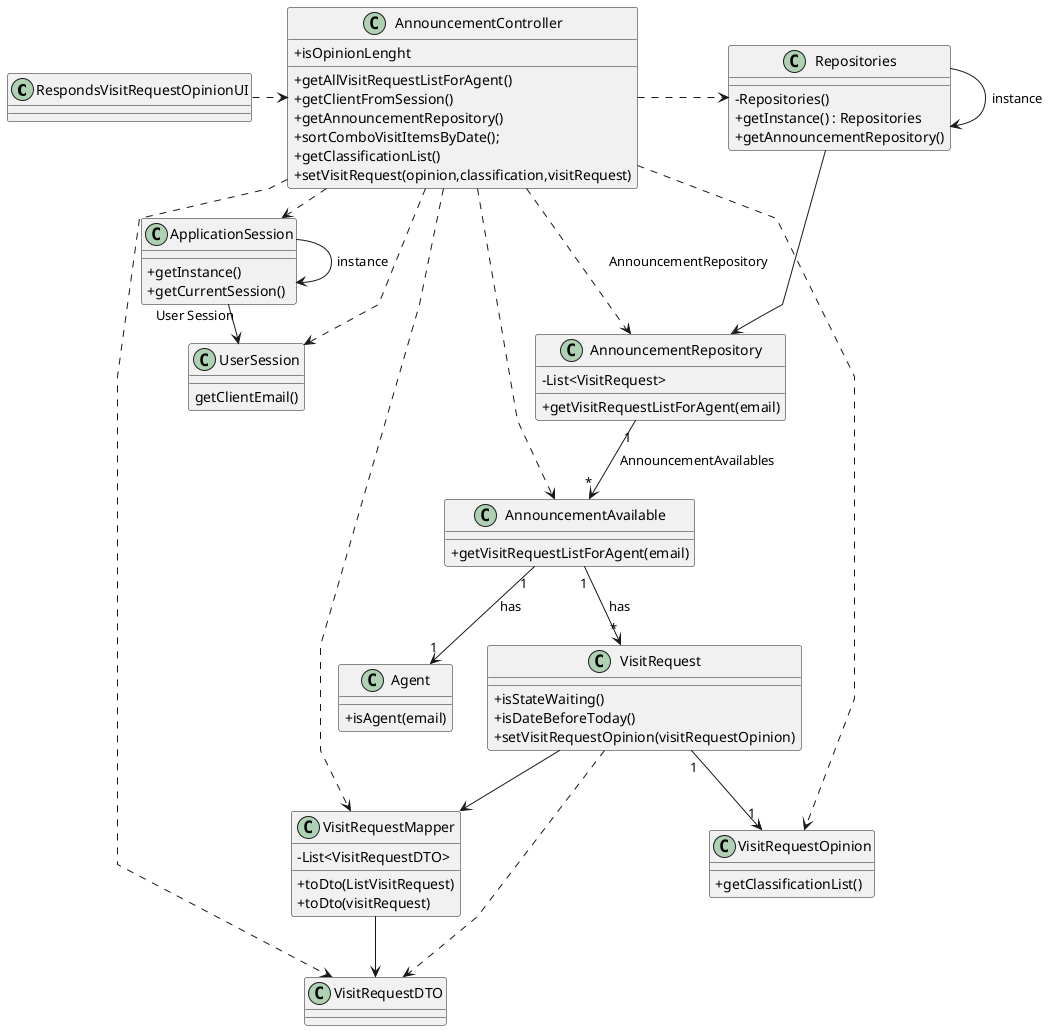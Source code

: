 @startuml
'skinparam monochrome true
skinparam packageStyle rectangle
skinparam shadowing false
skinparam linetype polyline
'skinparam linetype orto

skinparam classAttributeIconSize 0

'left to right direction

class "RespondsVisitRequestOpinionUI" as UI{

}

class "Repositories" as repo {
    - Repositories()
    + getInstance() : Repositories
    + getAnnouncementRepository()
}


class "RespondsVisitRequestOpinionUI" as UI{}

class "AnnouncementController" as controller{
+getAllVisitRequestListForAgent()
+getClientFromSession()
+getAnnouncementRepository()
+sortComboVisitItemsByDate();
+getClassificationList()
+setVisitRequest(opinion,classification,visitRequest)
+isOpinionLenght
}

class "ApplicationSession" as appSession{
+getInstance()
+getCurrentSession()
}

class "UserSession" as session{
getClientEmail()
}



class "AnnouncementRepository" as AnnouncementRepo{
-List<VisitRequest>
+getVisitRequestListForAgent(email)
}

class "AnnouncementAvailable" as Announcement{
+getVisitRequestListForAgent(email)
}

class "Agent" as agent{
+isAgent(email)
}

class "VisitRequest" as visit{
+isStateWaiting()
+isDateBeforeToday()
+setVisitRequestOpinion(visitRequestOpinion)
}

class "VisitRequestMapper" as mapper{
-List<VisitRequestDTO>
+toDto(ListVisitRequest)
+toDto(visitRequest)
}



class "VisitRequestDTO" as DTO{}

class "VisitRequestOpinion" as opinion{
+getClassificationList()
}


UI.>controller
controller.>repo
controller.>appSession
appSession-->appSession:instance
appSession->session:User Session
controller..>session
controller..>AnnouncementRepo: AnnouncementRepository
repo-->AnnouncementRepo
repo->repo:instance
AnnouncementRepo"1"-->"*" Announcement : AnnouncementAvailables
Announcement"1"-->"1"agent : has
Announcement"1"-->"*"visit : has
visit"1"-->"1"opinion
controller...> Announcement
controller...> opinion

controller...> DTO
controller.....> mapper
mapper--> DTO
 visit->mapper
 visit...>DTO
@enduml
